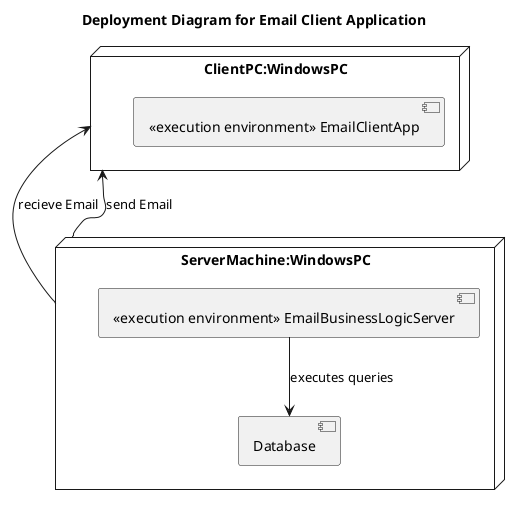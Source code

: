 @startuml
title Deployment Diagram for Email Client Application

node "ClientPC:WindowsPC" as client {
    [<<execution environment>> EmailClientApp]
}

node "ServerMachine:WindowsPC" as server {
    [<<execution environment>> EmailBusinessLogicServer]
    [Database]
}

client <-- server : recieve Email
server --> client : send Email
[<<execution environment>> EmailBusinessLogicServer] --> [Database] : executes queries

@enduml

